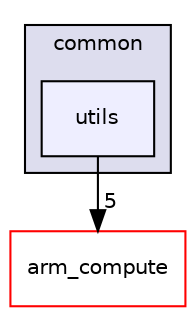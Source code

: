 digraph "src/common/utils" {
  compound=true
  node [ fontsize="10", fontname="Helvetica"];
  edge [ labelfontsize="10", labelfontname="Helvetica"];
  subgraph clusterdir_fdedb0aba14d44ce9d99bc100e026e6a {
    graph [ bgcolor="#ddddee", pencolor="black", label="common" fontname="Helvetica", fontsize="10", URL="dir_fdedb0aba14d44ce9d99bc100e026e6a.xhtml"]
  dir_c3d33904e581c7b40f74ea903e639ce2 [shape=box, label="utils", style="filled", fillcolor="#eeeeff", pencolor="black", URL="dir_c3d33904e581c7b40f74ea903e639ce2.xhtml"];
  }
  dir_214608ef36d61442cb2b0c1c4e9a7def [shape=box label="arm_compute" fillcolor="white" style="filled" color="red" URL="dir_214608ef36d61442cb2b0c1c4e9a7def.xhtml"];
  dir_c3d33904e581c7b40f74ea903e639ce2->dir_214608ef36d61442cb2b0c1c4e9a7def [headlabel="5", labeldistance=1.5 headhref="dir_000027_000000.xhtml"];
}
